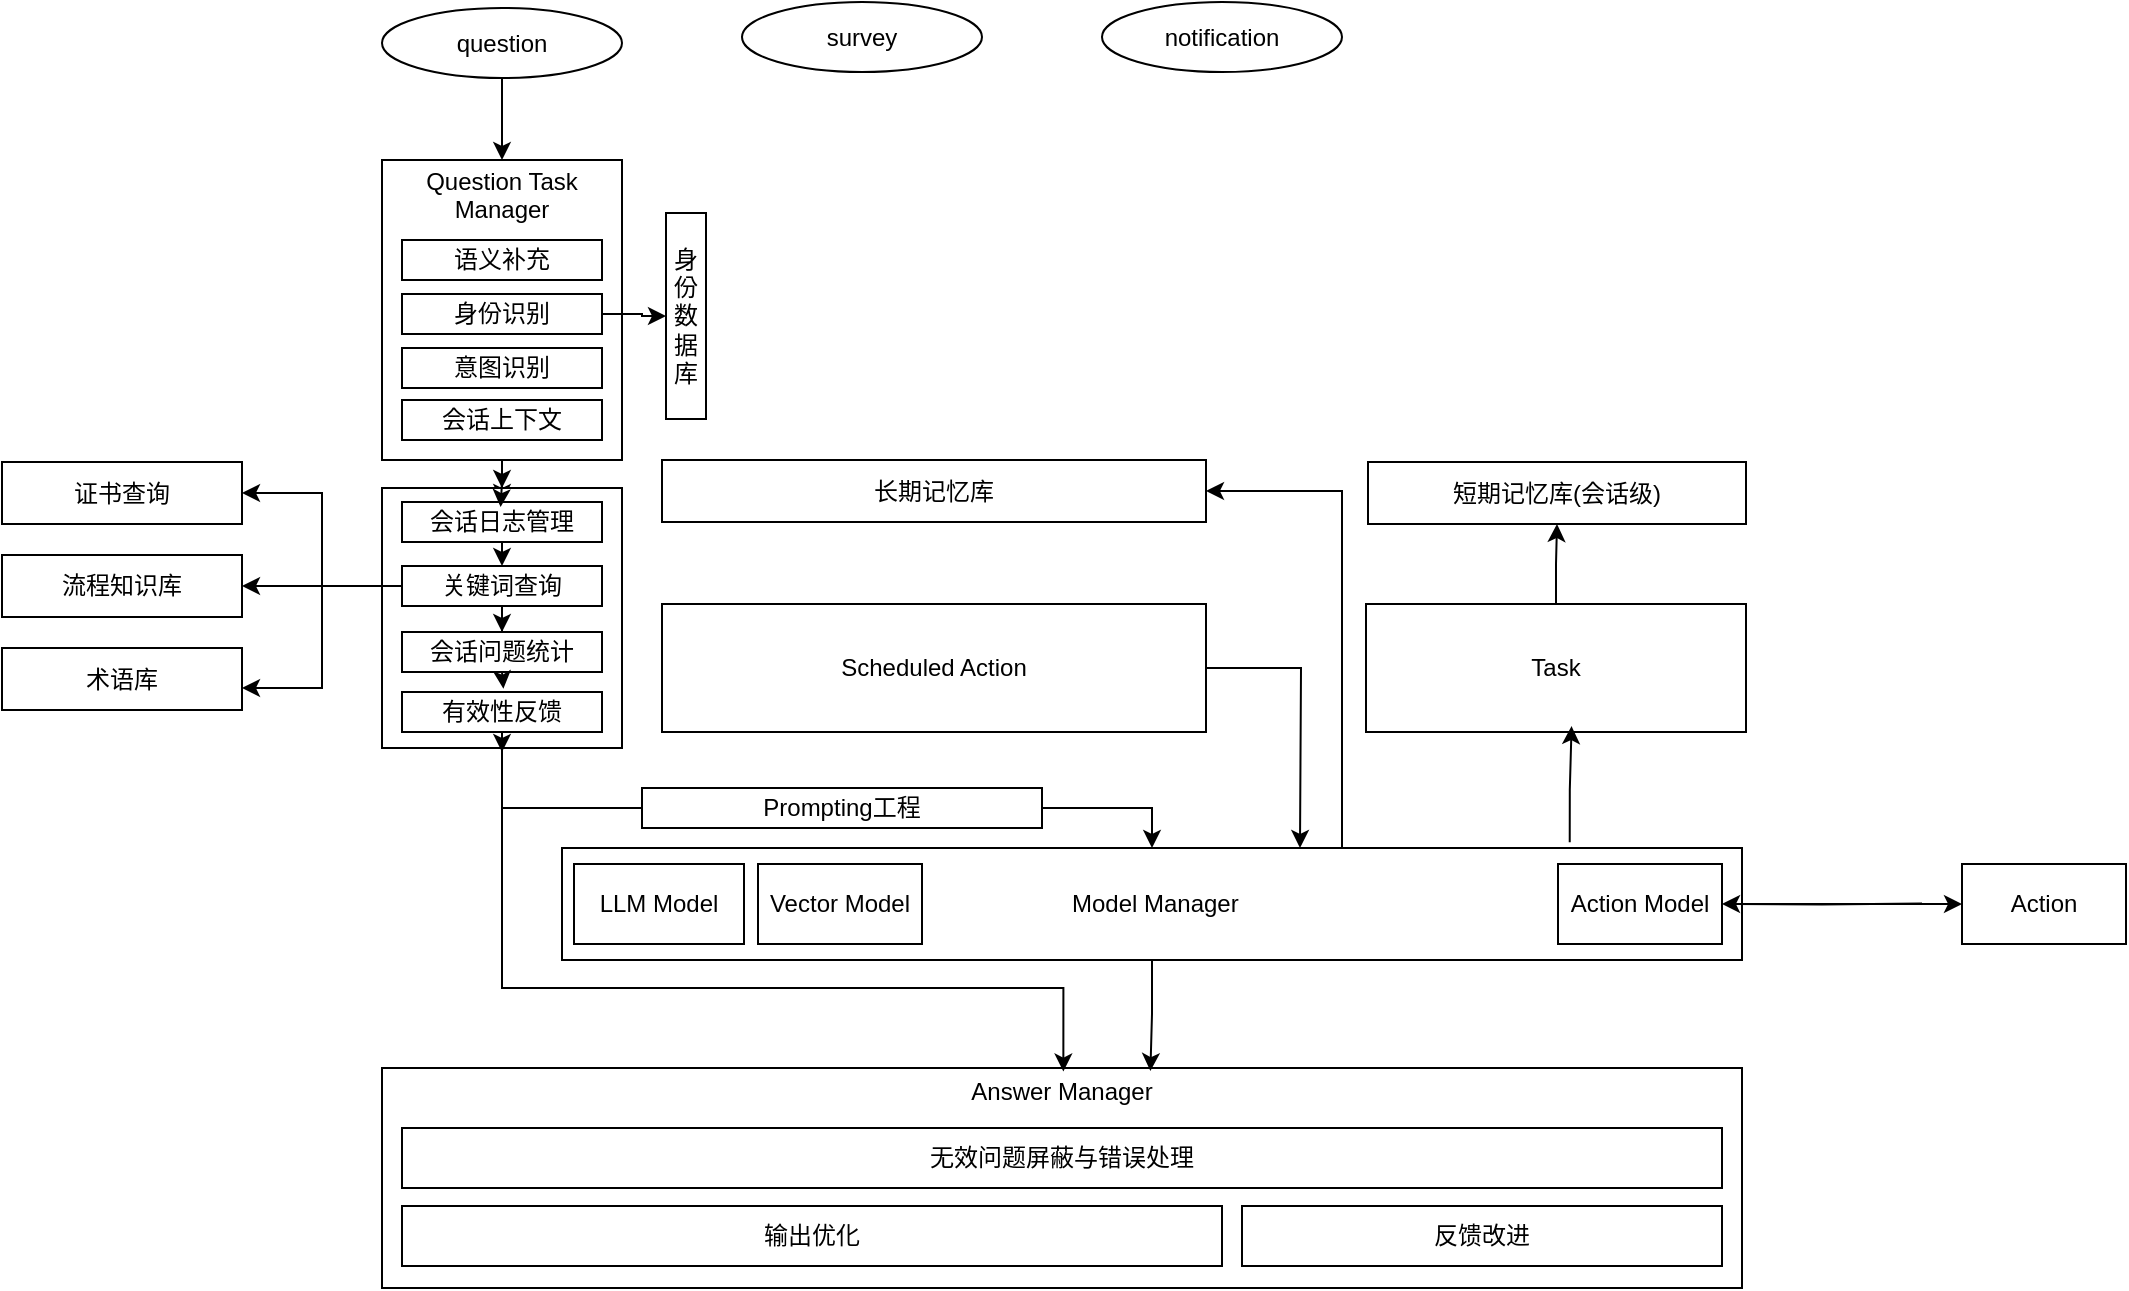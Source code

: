 <mxfile version="25.0.3">
  <diagram name="第 1 页" id="XQgxYuvdS9LbdZhMKGgs">
    <mxGraphModel dx="1203" dy="634" grid="1" gridSize="10" guides="1" tooltips="1" connect="1" arrows="1" fold="1" page="1" pageScale="1" pageWidth="827" pageHeight="1169" math="0" shadow="0">
      <root>
        <mxCell id="0" />
        <mxCell id="1" parent="0" />
        <mxCell id="khxLaiU0CGnUCuCT9QuH-67" style="edgeStyle=orthogonalEdgeStyle;rounded=0;orthogonalLoop=1;jettySize=auto;html=1;" edge="1" parent="1" source="khxLaiU0CGnUCuCT9QuH-30">
          <mxGeometry relative="1" as="geometry">
            <mxPoint x="1150" y="1018" as="targetPoint" />
          </mxGeometry>
        </mxCell>
        <mxCell id="khxLaiU0CGnUCuCT9QuH-73" style="edgeStyle=orthogonalEdgeStyle;rounded=0;orthogonalLoop=1;jettySize=auto;html=1;entryX=1;entryY=0.5;entryDx=0;entryDy=0;" edge="1" parent="1" source="khxLaiU0CGnUCuCT9QuH-30" target="khxLaiU0CGnUCuCT9QuH-72">
          <mxGeometry relative="1" as="geometry">
            <Array as="points">
              <mxPoint x="840" y="811" />
            </Array>
          </mxGeometry>
        </mxCell>
        <mxCell id="khxLaiU0CGnUCuCT9QuH-30" value="&amp;nbsp;Model Manager" style="rounded=0;whiteSpace=wrap;html=1;" vertex="1" parent="1">
          <mxGeometry x="450" y="990" width="590" height="56" as="geometry" />
        </mxCell>
        <mxCell id="khxLaiU0CGnUCuCT9QuH-9" style="edgeStyle=orthogonalEdgeStyle;rounded=0;orthogonalLoop=1;jettySize=auto;html=1;exitX=0.5;exitY=1;exitDx=0;exitDy=0;" edge="1" parent="1" source="khxLaiU0CGnUCuCT9QuH-1" target="khxLaiU0CGnUCuCT9QuH-3">
          <mxGeometry relative="1" as="geometry" />
        </mxCell>
        <mxCell id="khxLaiU0CGnUCuCT9QuH-1" value="question" style="ellipse;whiteSpace=wrap;html=1;" vertex="1" parent="1">
          <mxGeometry x="360" y="570" width="120" height="35" as="geometry" />
        </mxCell>
        <mxCell id="khxLaiU0CGnUCuCT9QuH-10" style="edgeStyle=orthogonalEdgeStyle;rounded=0;orthogonalLoop=1;jettySize=auto;html=1;" edge="1" parent="1" source="khxLaiU0CGnUCuCT9QuH-3" target="khxLaiU0CGnUCuCT9QuH-8">
          <mxGeometry relative="1" as="geometry" />
        </mxCell>
        <mxCell id="khxLaiU0CGnUCuCT9QuH-3" value="Question Task Manager&lt;div&gt;&lt;br&gt;&lt;/div&gt;&lt;div&gt;&lt;br&gt;&lt;/div&gt;&lt;div&gt;&lt;br&gt;&lt;/div&gt;&lt;div&gt;&lt;br&gt;&lt;/div&gt;&lt;div&gt;&lt;br&gt;&lt;/div&gt;&lt;div&gt;&lt;br&gt;&lt;/div&gt;&lt;div&gt;&lt;br&gt;&lt;/div&gt;&lt;div&gt;&lt;br&gt;&lt;/div&gt;" style="rounded=0;whiteSpace=wrap;html=1;" vertex="1" parent="1">
          <mxGeometry x="360" y="646" width="120" height="150" as="geometry" />
        </mxCell>
        <mxCell id="khxLaiU0CGnUCuCT9QuH-4" value="语义补充" style="rounded=0;whiteSpace=wrap;html=1;" vertex="1" parent="1">
          <mxGeometry x="370" y="686" width="100" height="20" as="geometry" />
        </mxCell>
        <mxCell id="khxLaiU0CGnUCuCT9QuH-25" style="edgeStyle=orthogonalEdgeStyle;rounded=0;orthogonalLoop=1;jettySize=auto;html=1;" edge="1" parent="1" source="khxLaiU0CGnUCuCT9QuH-5" target="khxLaiU0CGnUCuCT9QuH-24">
          <mxGeometry relative="1" as="geometry" />
        </mxCell>
        <mxCell id="khxLaiU0CGnUCuCT9QuH-5" value="身份识别" style="rounded=0;whiteSpace=wrap;html=1;" vertex="1" parent="1">
          <mxGeometry x="370" y="713" width="100" height="20" as="geometry" />
        </mxCell>
        <mxCell id="khxLaiU0CGnUCuCT9QuH-6" value="意图识别" style="rounded=0;whiteSpace=wrap;html=1;" vertex="1" parent="1">
          <mxGeometry x="370" y="740" width="100" height="20" as="geometry" />
        </mxCell>
        <mxCell id="khxLaiU0CGnUCuCT9QuH-7" value="会话上下文" style="rounded=0;whiteSpace=wrap;html=1;" vertex="1" parent="1">
          <mxGeometry x="370" y="766" width="100" height="20" as="geometry" />
        </mxCell>
        <mxCell id="khxLaiU0CGnUCuCT9QuH-14" style="edgeStyle=orthogonalEdgeStyle;rounded=0;orthogonalLoop=1;jettySize=auto;html=1;exitX=0.5;exitY=0;exitDx=0;exitDy=0;entryX=0.5;entryY=0;entryDx=0;entryDy=0;" edge="1" parent="1" target="khxLaiU0CGnUCuCT9QuH-11">
          <mxGeometry relative="1" as="geometry">
            <mxPoint x="420" y="807" as="sourcePoint" />
          </mxGeometry>
        </mxCell>
        <mxCell id="khxLaiU0CGnUCuCT9QuH-31" style="edgeStyle=orthogonalEdgeStyle;rounded=0;orthogonalLoop=1;jettySize=auto;html=1;" edge="1" parent="1" source="khxLaiU0CGnUCuCT9QuH-8" target="khxLaiU0CGnUCuCT9QuH-30">
          <mxGeometry relative="1" as="geometry">
            <Array as="points">
              <mxPoint x="420" y="970" />
              <mxPoint x="745" y="970" />
            </Array>
          </mxGeometry>
        </mxCell>
        <mxCell id="khxLaiU0CGnUCuCT9QuH-8" value="" style="rounded=0;whiteSpace=wrap;html=1;" vertex="1" parent="1">
          <mxGeometry x="360" y="810" width="120" height="130" as="geometry" />
        </mxCell>
        <mxCell id="khxLaiU0CGnUCuCT9QuH-13" style="edgeStyle=orthogonalEdgeStyle;rounded=0;orthogonalLoop=1;jettySize=auto;html=1;exitX=0.5;exitY=1;exitDx=0;exitDy=0;entryX=0.5;entryY=0;entryDx=0;entryDy=0;" edge="1" parent="1" source="khxLaiU0CGnUCuCT9QuH-11" target="khxLaiU0CGnUCuCT9QuH-12">
          <mxGeometry relative="1" as="geometry" />
        </mxCell>
        <mxCell id="khxLaiU0CGnUCuCT9QuH-11" value="会话日志管理" style="rounded=0;whiteSpace=wrap;html=1;" vertex="1" parent="1">
          <mxGeometry x="370" y="817" width="100" height="20" as="geometry" />
        </mxCell>
        <mxCell id="khxLaiU0CGnUCuCT9QuH-17" style="edgeStyle=orthogonalEdgeStyle;rounded=0;orthogonalLoop=1;jettySize=auto;html=1;exitX=0.5;exitY=1;exitDx=0;exitDy=0;" edge="1" parent="1" source="khxLaiU0CGnUCuCT9QuH-12" target="khxLaiU0CGnUCuCT9QuH-15">
          <mxGeometry relative="1" as="geometry" />
        </mxCell>
        <mxCell id="khxLaiU0CGnUCuCT9QuH-36" style="edgeStyle=orthogonalEdgeStyle;rounded=0;orthogonalLoop=1;jettySize=auto;html=1;exitX=0;exitY=0.5;exitDx=0;exitDy=0;" edge="1" parent="1" source="khxLaiU0CGnUCuCT9QuH-12" target="khxLaiU0CGnUCuCT9QuH-35">
          <mxGeometry relative="1" as="geometry" />
        </mxCell>
        <mxCell id="khxLaiU0CGnUCuCT9QuH-41" style="edgeStyle=orthogonalEdgeStyle;rounded=0;orthogonalLoop=1;jettySize=auto;html=1;entryX=1;entryY=0.5;entryDx=0;entryDy=0;" edge="1" parent="1" source="khxLaiU0CGnUCuCT9QuH-12" target="khxLaiU0CGnUCuCT9QuH-40">
          <mxGeometry relative="1" as="geometry" />
        </mxCell>
        <mxCell id="khxLaiU0CGnUCuCT9QuH-12" value="关键词查询" style="rounded=0;whiteSpace=wrap;html=1;" vertex="1" parent="1">
          <mxGeometry x="370" y="849" width="100" height="20" as="geometry" />
        </mxCell>
        <mxCell id="khxLaiU0CGnUCuCT9QuH-15" value="会话问题统计" style="rounded=0;whiteSpace=wrap;html=1;" vertex="1" parent="1">
          <mxGeometry x="370" y="882" width="100" height="20" as="geometry" />
        </mxCell>
        <mxCell id="khxLaiU0CGnUCuCT9QuH-33" style="edgeStyle=orthogonalEdgeStyle;rounded=0;orthogonalLoop=1;jettySize=auto;html=1;exitX=0.5;exitY=1;exitDx=0;exitDy=0;entryX=0.5;entryY=0;entryDx=0;entryDy=0;" edge="1" parent="1" source="khxLaiU0CGnUCuCT9QuH-18">
          <mxGeometry relative="1" as="geometry">
            <mxPoint x="420" y="942" as="targetPoint" />
          </mxGeometry>
        </mxCell>
        <mxCell id="khxLaiU0CGnUCuCT9QuH-18" value="有效性反馈" style="rounded=0;whiteSpace=wrap;html=1;" vertex="1" parent="1">
          <mxGeometry x="370" y="912" width="100" height="20" as="geometry" />
        </mxCell>
        <mxCell id="khxLaiU0CGnUCuCT9QuH-19" style="edgeStyle=orthogonalEdgeStyle;rounded=0;orthogonalLoop=1;jettySize=auto;html=1;exitX=0.5;exitY=1;exitDx=0;exitDy=0;entryX=0.507;entryY=-0.083;entryDx=0;entryDy=0;entryPerimeter=0;" edge="1" parent="1" source="khxLaiU0CGnUCuCT9QuH-15" target="khxLaiU0CGnUCuCT9QuH-18">
          <mxGeometry relative="1" as="geometry" />
        </mxCell>
        <mxCell id="khxLaiU0CGnUCuCT9QuH-20" style="edgeStyle=orthogonalEdgeStyle;rounded=0;orthogonalLoop=1;jettySize=auto;html=1;exitX=0.5;exitY=0;exitDx=0;exitDy=0;entryX=0.493;entryY=0.128;entryDx=0;entryDy=0;entryPerimeter=0;" edge="1" parent="1" target="khxLaiU0CGnUCuCT9QuH-11">
          <mxGeometry relative="1" as="geometry">
            <mxPoint x="420" y="807" as="sourcePoint" />
          </mxGeometry>
        </mxCell>
        <mxCell id="khxLaiU0CGnUCuCT9QuH-21" value="Answer Manager&lt;br&gt;&lt;div&gt;&lt;br&gt;&lt;/div&gt;&lt;div&gt;&lt;br&gt;&lt;/div&gt;&lt;div&gt;&lt;br&gt;&lt;/div&gt;&lt;div&gt;&lt;br&gt;&lt;/div&gt;&lt;div&gt;&lt;br&gt;&lt;/div&gt;&lt;div&gt;&lt;br&gt;&lt;/div&gt;" style="rounded=0;whiteSpace=wrap;html=1;" vertex="1" parent="1">
          <mxGeometry x="360" y="1100" width="680" height="110" as="geometry" />
        </mxCell>
        <mxCell id="khxLaiU0CGnUCuCT9QuH-22" style="edgeStyle=orthogonalEdgeStyle;rounded=0;orthogonalLoop=1;jettySize=auto;html=1;exitX=0.5;exitY=1;exitDx=0;exitDy=0;entryX=0.501;entryY=0.016;entryDx=0;entryDy=0;entryPerimeter=0;" edge="1" parent="1" source="khxLaiU0CGnUCuCT9QuH-18" target="khxLaiU0CGnUCuCT9QuH-21">
          <mxGeometry relative="1" as="geometry">
            <Array as="points">
              <mxPoint x="420" y="1060" />
              <mxPoint x="701" y="1060" />
            </Array>
          </mxGeometry>
        </mxCell>
        <mxCell id="khxLaiU0CGnUCuCT9QuH-24" value="身份数据库" style="rounded=0;whiteSpace=wrap;html=1;" vertex="1" parent="1">
          <mxGeometry x="502" y="672.5" width="20" height="103" as="geometry" />
        </mxCell>
        <mxCell id="khxLaiU0CGnUCuCT9QuH-26" value="&lt;div&gt;survey&lt;/div&gt;" style="ellipse;whiteSpace=wrap;html=1;" vertex="1" parent="1">
          <mxGeometry x="540" y="567" width="120" height="35" as="geometry" />
        </mxCell>
        <mxCell id="khxLaiU0CGnUCuCT9QuH-28" value="&lt;div&gt;notification&lt;/div&gt;" style="ellipse;whiteSpace=wrap;html=1;" vertex="1" parent="1">
          <mxGeometry x="720" y="567" width="120" height="35" as="geometry" />
        </mxCell>
        <mxCell id="khxLaiU0CGnUCuCT9QuH-35" value="流程知识库" style="rounded=0;whiteSpace=wrap;html=1;" vertex="1" parent="1">
          <mxGeometry x="170" y="843.5" width="120" height="31" as="geometry" />
        </mxCell>
        <mxCell id="khxLaiU0CGnUCuCT9QuH-37" value="术语库" style="rounded=0;whiteSpace=wrap;html=1;" vertex="1" parent="1">
          <mxGeometry x="170" y="890" width="120" height="31" as="geometry" />
        </mxCell>
        <mxCell id="khxLaiU0CGnUCuCT9QuH-39" style="edgeStyle=orthogonalEdgeStyle;rounded=0;orthogonalLoop=1;jettySize=auto;html=1;entryX=1;entryY=0.645;entryDx=0;entryDy=0;entryPerimeter=0;" edge="1" parent="1" source="khxLaiU0CGnUCuCT9QuH-12" target="khxLaiU0CGnUCuCT9QuH-37">
          <mxGeometry relative="1" as="geometry" />
        </mxCell>
        <mxCell id="khxLaiU0CGnUCuCT9QuH-40" value="证书查询" style="rounded=0;whiteSpace=wrap;html=1;" vertex="1" parent="1">
          <mxGeometry x="170" y="797" width="120" height="31" as="geometry" />
        </mxCell>
        <mxCell id="khxLaiU0CGnUCuCT9QuH-43" value="LLM Model" style="rounded=0;whiteSpace=wrap;html=1;" vertex="1" parent="1">
          <mxGeometry x="456" y="998" width="85" height="40" as="geometry" />
        </mxCell>
        <mxCell id="khxLaiU0CGnUCuCT9QuH-45" value="Vector Model" style="rounded=0;whiteSpace=wrap;html=1;" vertex="1" parent="1">
          <mxGeometry x="548" y="998" width="82" height="40" as="geometry" />
        </mxCell>
        <mxCell id="khxLaiU0CGnUCuCT9QuH-47" style="edgeStyle=orthogonalEdgeStyle;rounded=0;orthogonalLoop=1;jettySize=auto;html=1;entryX=0.565;entryY=0.014;entryDx=0;entryDy=0;entryPerimeter=0;" edge="1" parent="1" source="khxLaiU0CGnUCuCT9QuH-30" target="khxLaiU0CGnUCuCT9QuH-21">
          <mxGeometry relative="1" as="geometry" />
        </mxCell>
        <mxCell id="khxLaiU0CGnUCuCT9QuH-51" value="Prompting工程" style="rounded=0;whiteSpace=wrap;html=1;" vertex="1" parent="1">
          <mxGeometry x="490" y="960" width="200" height="20" as="geometry" />
        </mxCell>
        <mxCell id="khxLaiU0CGnUCuCT9QuH-55" style="edgeStyle=orthogonalEdgeStyle;rounded=0;orthogonalLoop=1;jettySize=auto;html=1;exitX=1;exitY=0.5;exitDx=0;exitDy=0;" edge="1" parent="1" source="khxLaiU0CGnUCuCT9QuH-53">
          <mxGeometry relative="1" as="geometry">
            <mxPoint x="819" y="990" as="targetPoint" />
          </mxGeometry>
        </mxCell>
        <mxCell id="khxLaiU0CGnUCuCT9QuH-53" value="Scheduled Action" style="rounded=0;whiteSpace=wrap;html=1;" vertex="1" parent="1">
          <mxGeometry x="500" y="868" width="272" height="64" as="geometry" />
        </mxCell>
        <mxCell id="khxLaiU0CGnUCuCT9QuH-65" style="edgeStyle=orthogonalEdgeStyle;rounded=0;orthogonalLoop=1;jettySize=auto;html=1;" edge="1" parent="1" source="khxLaiU0CGnUCuCT9QuH-56" target="khxLaiU0CGnUCuCT9QuH-64">
          <mxGeometry relative="1" as="geometry" />
        </mxCell>
        <mxCell id="khxLaiU0CGnUCuCT9QuH-56" value="Task" style="rounded=0;whiteSpace=wrap;html=1;" vertex="1" parent="1">
          <mxGeometry x="852" y="868" width="190" height="64" as="geometry" />
        </mxCell>
        <mxCell id="khxLaiU0CGnUCuCT9QuH-57" style="edgeStyle=orthogonalEdgeStyle;rounded=0;orthogonalLoop=1;jettySize=auto;html=1;entryX=0.541;entryY=0.954;entryDx=0;entryDy=0;entryPerimeter=0;exitX=0.854;exitY=-0.051;exitDx=0;exitDy=0;exitPerimeter=0;" edge="1" parent="1" source="khxLaiU0CGnUCuCT9QuH-30" target="khxLaiU0CGnUCuCT9QuH-56">
          <mxGeometry relative="1" as="geometry" />
        </mxCell>
        <mxCell id="khxLaiU0CGnUCuCT9QuH-62" value="无效问题屏蔽与错误处理" style="rounded=0;whiteSpace=wrap;html=1;" vertex="1" parent="1">
          <mxGeometry x="370" y="1130" width="660" height="30" as="geometry" />
        </mxCell>
        <mxCell id="khxLaiU0CGnUCuCT9QuH-63" value="输出优化" style="rounded=0;whiteSpace=wrap;html=1;" vertex="1" parent="1">
          <mxGeometry x="370" y="1169" width="410" height="30" as="geometry" />
        </mxCell>
        <mxCell id="khxLaiU0CGnUCuCT9QuH-64" value="短期记忆库(会话级)" style="rounded=0;whiteSpace=wrap;html=1;" vertex="1" parent="1">
          <mxGeometry x="853" y="797" width="189" height="31" as="geometry" />
        </mxCell>
        <mxCell id="khxLaiU0CGnUCuCT9QuH-69" value="Action Model" style="rounded=0;whiteSpace=wrap;html=1;" vertex="1" parent="1">
          <mxGeometry x="948" y="998" width="82" height="40" as="geometry" />
        </mxCell>
        <mxCell id="khxLaiU0CGnUCuCT9QuH-74" style="edgeStyle=orthogonalEdgeStyle;rounded=0;orthogonalLoop=1;jettySize=auto;html=1;entryX=1;entryY=0.5;entryDx=0;entryDy=0;" edge="1" parent="1" target="khxLaiU0CGnUCuCT9QuH-69">
          <mxGeometry relative="1" as="geometry">
            <mxPoint x="1130" y="1017.71" as="sourcePoint" />
            <mxPoint x="1020" y="1017.71" as="targetPoint" />
          </mxGeometry>
        </mxCell>
        <mxCell id="khxLaiU0CGnUCuCT9QuH-70" value="Action" style="rounded=0;whiteSpace=wrap;html=1;" vertex="1" parent="1">
          <mxGeometry x="1150" y="998" width="82" height="40" as="geometry" />
        </mxCell>
        <mxCell id="khxLaiU0CGnUCuCT9QuH-72" value="长期记忆库" style="rounded=0;whiteSpace=wrap;html=1;" vertex="1" parent="1">
          <mxGeometry x="500" y="796" width="272" height="31" as="geometry" />
        </mxCell>
        <mxCell id="khxLaiU0CGnUCuCT9QuH-76" value="反馈改进" style="rounded=0;whiteSpace=wrap;html=1;" vertex="1" parent="1">
          <mxGeometry x="790" y="1169" width="240" height="30" as="geometry" />
        </mxCell>
      </root>
    </mxGraphModel>
  </diagram>
</mxfile>
